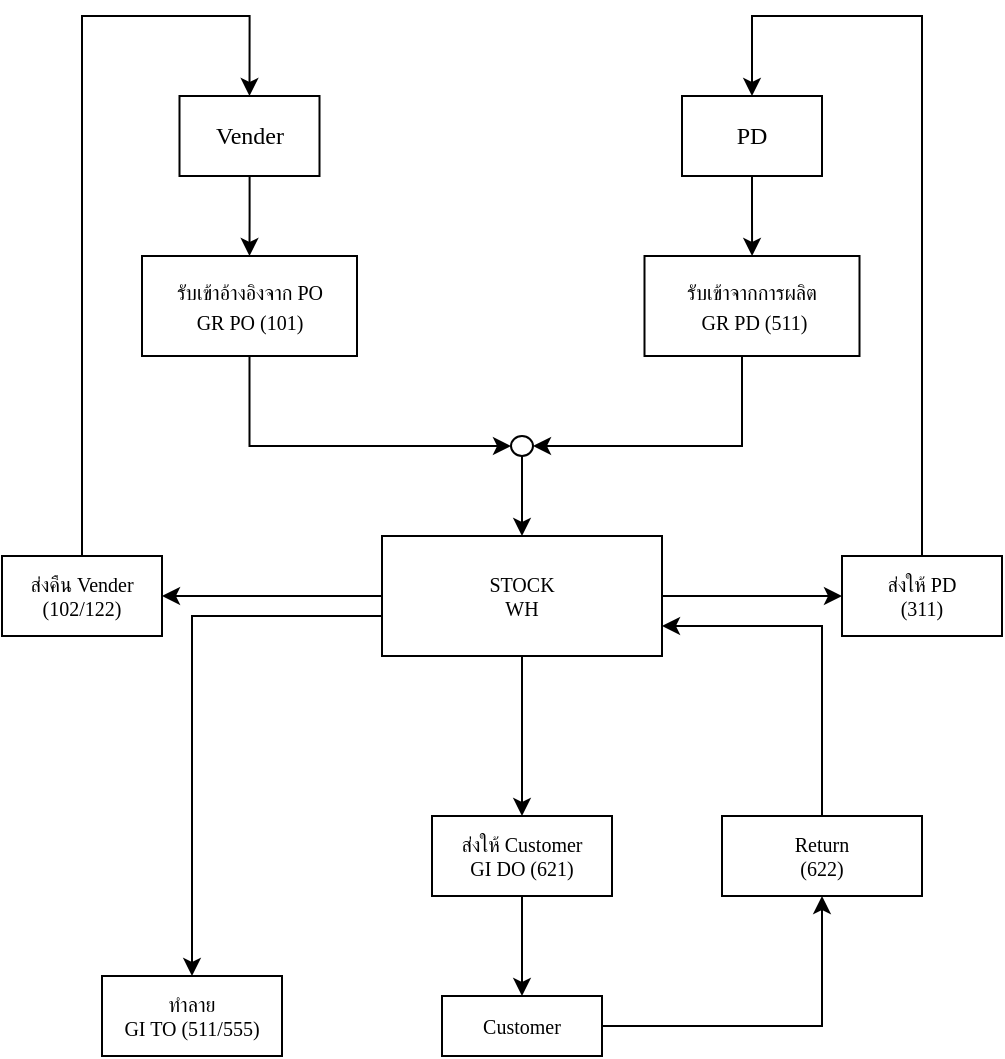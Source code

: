 <mxfile version="20.8.23" type="github">
  <diagram id="C5RBs43oDa-KdzZeNtuy" name="Page-1">
    <mxGraphModel dx="1235" dy="646" grid="1" gridSize="10" guides="1" tooltips="1" connect="1" arrows="1" fold="1" page="1" pageScale="1" pageWidth="827" pageHeight="1169" math="0" shadow="0">
      <root>
        <mxCell id="WIyWlLk6GJQsqaUBKTNV-0" />
        <mxCell id="WIyWlLk6GJQsqaUBKTNV-1" parent="WIyWlLk6GJQsqaUBKTNV-0" />
        <mxCell id="4g1n5a2WsjicXzyoLfau-3" value="" style="edgeStyle=orthogonalEdgeStyle;rounded=0;orthogonalLoop=1;jettySize=auto;html=1;" edge="1" parent="WIyWlLk6GJQsqaUBKTNV-1" source="4g1n5a2WsjicXzyoLfau-0" target="4g1n5a2WsjicXzyoLfau-2">
          <mxGeometry relative="1" as="geometry" />
        </mxCell>
        <mxCell id="4g1n5a2WsjicXzyoLfau-0" value="&lt;font face=&quot;Tahoma&quot;&gt;Vender&lt;/font&gt;" style="rounded=0;whiteSpace=wrap;html=1;" vertex="1" parent="WIyWlLk6GJQsqaUBKTNV-1">
          <mxGeometry x="228.75" y="180" width="70" height="40" as="geometry" />
        </mxCell>
        <mxCell id="4g1n5a2WsjicXzyoLfau-6" value="" style="edgeStyle=orthogonalEdgeStyle;rounded=0;orthogonalLoop=1;jettySize=auto;html=1;fontFamily=Tahoma;fontSize=10;entryX=0;entryY=0.5;entryDx=0;entryDy=0;" edge="1" parent="WIyWlLk6GJQsqaUBKTNV-1" source="4g1n5a2WsjicXzyoLfau-2" target="4g1n5a2WsjicXzyoLfau-10">
          <mxGeometry relative="1" as="geometry">
            <Array as="points">
              <mxPoint x="264" y="355" />
            </Array>
          </mxGeometry>
        </mxCell>
        <mxCell id="4g1n5a2WsjicXzyoLfau-2" value="&lt;font style=&quot;font-size: 10px;&quot; face=&quot;Tahoma&quot;&gt;รับเข้าอ้างอิงจาก PO&lt;br&gt;GR PO (101)&lt;/font&gt;" style="whiteSpace=wrap;html=1;rounded=0;" vertex="1" parent="WIyWlLk6GJQsqaUBKTNV-1">
          <mxGeometry x="210" y="260" width="107.5" height="50" as="geometry" />
        </mxCell>
        <mxCell id="4g1n5a2WsjicXzyoLfau-22" value="" style="edgeStyle=orthogonalEdgeStyle;rounded=0;orthogonalLoop=1;jettySize=auto;html=1;fontFamily=Tahoma;fontSize=10;" edge="1" parent="WIyWlLk6GJQsqaUBKTNV-1" source="4g1n5a2WsjicXzyoLfau-5" target="4g1n5a2WsjicXzyoLfau-21">
          <mxGeometry relative="1" as="geometry" />
        </mxCell>
        <mxCell id="4g1n5a2WsjicXzyoLfau-26" value="" style="edgeStyle=orthogonalEdgeStyle;rounded=0;orthogonalLoop=1;jettySize=auto;html=1;fontFamily=Tahoma;fontSize=10;" edge="1" parent="WIyWlLk6GJQsqaUBKTNV-1" source="4g1n5a2WsjicXzyoLfau-5" target="4g1n5a2WsjicXzyoLfau-25">
          <mxGeometry relative="1" as="geometry" />
        </mxCell>
        <mxCell id="4g1n5a2WsjicXzyoLfau-29" value="" style="edgeStyle=orthogonalEdgeStyle;rounded=0;orthogonalLoop=1;jettySize=auto;html=1;fontFamily=Tahoma;fontSize=10;" edge="1" parent="WIyWlLk6GJQsqaUBKTNV-1" source="4g1n5a2WsjicXzyoLfau-5" target="4g1n5a2WsjicXzyoLfau-28">
          <mxGeometry relative="1" as="geometry" />
        </mxCell>
        <mxCell id="4g1n5a2WsjicXzyoLfau-35" style="edgeStyle=orthogonalEdgeStyle;rounded=0;orthogonalLoop=1;jettySize=auto;html=1;fontFamily=Tahoma;fontSize=10;entryX=0.5;entryY=0;entryDx=0;entryDy=0;" edge="1" parent="WIyWlLk6GJQsqaUBKTNV-1" source="4g1n5a2WsjicXzyoLfau-5" target="4g1n5a2WsjicXzyoLfau-36">
          <mxGeometry relative="1" as="geometry">
            <mxPoint x="210" y="590" as="targetPoint" />
            <Array as="points">
              <mxPoint x="235" y="440" />
            </Array>
          </mxGeometry>
        </mxCell>
        <mxCell id="4g1n5a2WsjicXzyoLfau-5" value="STOCK&lt;br&gt;WH" style="whiteSpace=wrap;html=1;rounded=0;fontFamily=Tahoma;fontSize=10;" vertex="1" parent="WIyWlLk6GJQsqaUBKTNV-1">
          <mxGeometry x="330" y="400" width="140" height="60" as="geometry" />
        </mxCell>
        <mxCell id="4g1n5a2WsjicXzyoLfau-9" value="" style="edgeStyle=orthogonalEdgeStyle;rounded=0;orthogonalLoop=1;jettySize=auto;html=1;fontFamily=Tahoma;fontSize=10;" edge="1" parent="WIyWlLk6GJQsqaUBKTNV-1" source="4g1n5a2WsjicXzyoLfau-7" target="4g1n5a2WsjicXzyoLfau-8">
          <mxGeometry relative="1" as="geometry" />
        </mxCell>
        <mxCell id="4g1n5a2WsjicXzyoLfau-7" value="&lt;font face=&quot;Tahoma&quot;&gt;PD&lt;/font&gt;" style="rounded=0;whiteSpace=wrap;html=1;" vertex="1" parent="WIyWlLk6GJQsqaUBKTNV-1">
          <mxGeometry x="480" y="180" width="70" height="40" as="geometry" />
        </mxCell>
        <mxCell id="4g1n5a2WsjicXzyoLfau-19" value="" style="edgeStyle=orthogonalEdgeStyle;rounded=0;orthogonalLoop=1;jettySize=auto;html=1;fontFamily=Tahoma;fontSize=10;entryX=1;entryY=0.5;entryDx=0;entryDy=0;" edge="1" parent="WIyWlLk6GJQsqaUBKTNV-1" source="4g1n5a2WsjicXzyoLfau-8" target="4g1n5a2WsjicXzyoLfau-10">
          <mxGeometry relative="1" as="geometry">
            <mxPoint x="515" y="415" as="targetPoint" />
            <Array as="points">
              <mxPoint x="510" y="355" />
            </Array>
          </mxGeometry>
        </mxCell>
        <mxCell id="4g1n5a2WsjicXzyoLfau-8" value="&lt;font style=&quot;font-size: 10px;&quot; face=&quot;Tahoma&quot;&gt;รับเข้าจากการผลิต&lt;br&gt;&amp;nbsp;GR PD (511)&lt;/font&gt;" style="whiteSpace=wrap;html=1;rounded=0;" vertex="1" parent="WIyWlLk6GJQsqaUBKTNV-1">
          <mxGeometry x="461.25" y="260" width="107.5" height="50" as="geometry" />
        </mxCell>
        <mxCell id="4g1n5a2WsjicXzyoLfau-20" value="" style="edgeStyle=orthogonalEdgeStyle;rounded=0;orthogonalLoop=1;jettySize=auto;html=1;fontFamily=Tahoma;fontSize=10;" edge="1" parent="WIyWlLk6GJQsqaUBKTNV-1" source="4g1n5a2WsjicXzyoLfau-10" target="4g1n5a2WsjicXzyoLfau-5">
          <mxGeometry relative="1" as="geometry" />
        </mxCell>
        <mxCell id="4g1n5a2WsjicXzyoLfau-10" value="" style="ellipse;whiteSpace=wrap;html=1;rounded=0;fontFamily=Tahoma;fontSize=10;" vertex="1" parent="WIyWlLk6GJQsqaUBKTNV-1">
          <mxGeometry x="394.5" y="350" width="11" height="10" as="geometry" />
        </mxCell>
        <mxCell id="4g1n5a2WsjicXzyoLfau-23" value="" style="edgeStyle=orthogonalEdgeStyle;rounded=0;orthogonalLoop=1;jettySize=auto;html=1;fontFamily=Tahoma;fontSize=10;entryX=0.5;entryY=0;entryDx=0;entryDy=0;" edge="1" parent="WIyWlLk6GJQsqaUBKTNV-1" source="4g1n5a2WsjicXzyoLfau-21" target="4g1n5a2WsjicXzyoLfau-7">
          <mxGeometry relative="1" as="geometry">
            <Array as="points">
              <mxPoint x="600" y="140" />
              <mxPoint x="515" y="140" />
            </Array>
          </mxGeometry>
        </mxCell>
        <mxCell id="4g1n5a2WsjicXzyoLfau-21" value="ส่งให้ PD&lt;br&gt;(311)" style="whiteSpace=wrap;html=1;fontSize=10;fontFamily=Tahoma;rounded=0;" vertex="1" parent="WIyWlLk6GJQsqaUBKTNV-1">
          <mxGeometry x="560" y="410" width="80" height="40" as="geometry" />
        </mxCell>
        <mxCell id="4g1n5a2WsjicXzyoLfau-27" value="" style="edgeStyle=orthogonalEdgeStyle;rounded=0;orthogonalLoop=1;jettySize=auto;html=1;fontFamily=Tahoma;fontSize=10;entryX=0.5;entryY=0;entryDx=0;entryDy=0;" edge="1" parent="WIyWlLk6GJQsqaUBKTNV-1" source="4g1n5a2WsjicXzyoLfau-25" target="4g1n5a2WsjicXzyoLfau-0">
          <mxGeometry relative="1" as="geometry">
            <Array as="points">
              <mxPoint x="180" y="140" />
              <mxPoint x="264" y="140" />
            </Array>
          </mxGeometry>
        </mxCell>
        <mxCell id="4g1n5a2WsjicXzyoLfau-25" value="ส่งคืน Vender&lt;br&gt;(102/122)" style="whiteSpace=wrap;html=1;fontSize=10;fontFamily=Tahoma;rounded=0;" vertex="1" parent="WIyWlLk6GJQsqaUBKTNV-1">
          <mxGeometry x="140" y="410" width="80" height="40" as="geometry" />
        </mxCell>
        <mxCell id="4g1n5a2WsjicXzyoLfau-31" value="" style="edgeStyle=orthogonalEdgeStyle;rounded=0;orthogonalLoop=1;jettySize=auto;html=1;fontFamily=Tahoma;fontSize=10;" edge="1" parent="WIyWlLk6GJQsqaUBKTNV-1" source="4g1n5a2WsjicXzyoLfau-28" target="4g1n5a2WsjicXzyoLfau-30">
          <mxGeometry relative="1" as="geometry" />
        </mxCell>
        <mxCell id="4g1n5a2WsjicXzyoLfau-28" value="ส่งให้ Customer&lt;br&gt;GI DO (621)" style="rounded=0;whiteSpace=wrap;html=1;fontSize=10;fontFamily=Tahoma;" vertex="1" parent="WIyWlLk6GJQsqaUBKTNV-1">
          <mxGeometry x="355" y="540" width="90" height="40" as="geometry" />
        </mxCell>
        <mxCell id="4g1n5a2WsjicXzyoLfau-33" style="edgeStyle=orthogonalEdgeStyle;rounded=0;orthogonalLoop=1;jettySize=auto;html=1;entryX=0.5;entryY=1;entryDx=0;entryDy=0;fontFamily=Tahoma;fontSize=10;" edge="1" parent="WIyWlLk6GJQsqaUBKTNV-1" source="4g1n5a2WsjicXzyoLfau-30" target="4g1n5a2WsjicXzyoLfau-32">
          <mxGeometry relative="1" as="geometry" />
        </mxCell>
        <mxCell id="4g1n5a2WsjicXzyoLfau-30" value="Customer" style="whiteSpace=wrap;html=1;fontSize=10;fontFamily=Tahoma;rounded=0;" vertex="1" parent="WIyWlLk6GJQsqaUBKTNV-1">
          <mxGeometry x="360" y="630" width="80" height="30" as="geometry" />
        </mxCell>
        <mxCell id="4g1n5a2WsjicXzyoLfau-34" style="edgeStyle=orthogonalEdgeStyle;rounded=0;orthogonalLoop=1;jettySize=auto;html=1;entryX=1;entryY=0.75;entryDx=0;entryDy=0;fontFamily=Tahoma;fontSize=10;" edge="1" parent="WIyWlLk6GJQsqaUBKTNV-1" source="4g1n5a2WsjicXzyoLfau-32" target="4g1n5a2WsjicXzyoLfau-5">
          <mxGeometry relative="1" as="geometry">
            <Array as="points">
              <mxPoint x="550" y="445" />
            </Array>
          </mxGeometry>
        </mxCell>
        <mxCell id="4g1n5a2WsjicXzyoLfau-32" value="Return&lt;br&gt;(622)" style="whiteSpace=wrap;html=1;fontSize=10;fontFamily=Tahoma;rounded=0;" vertex="1" parent="WIyWlLk6GJQsqaUBKTNV-1">
          <mxGeometry x="500" y="540" width="100" height="40" as="geometry" />
        </mxCell>
        <mxCell id="4g1n5a2WsjicXzyoLfau-36" value="ทำลาย&lt;br&gt;GI TO (511/555)" style="rounded=0;whiteSpace=wrap;html=1;fontSize=10;fontFamily=Tahoma;" vertex="1" parent="WIyWlLk6GJQsqaUBKTNV-1">
          <mxGeometry x="190" y="620" width="90" height="40" as="geometry" />
        </mxCell>
      </root>
    </mxGraphModel>
  </diagram>
</mxfile>
